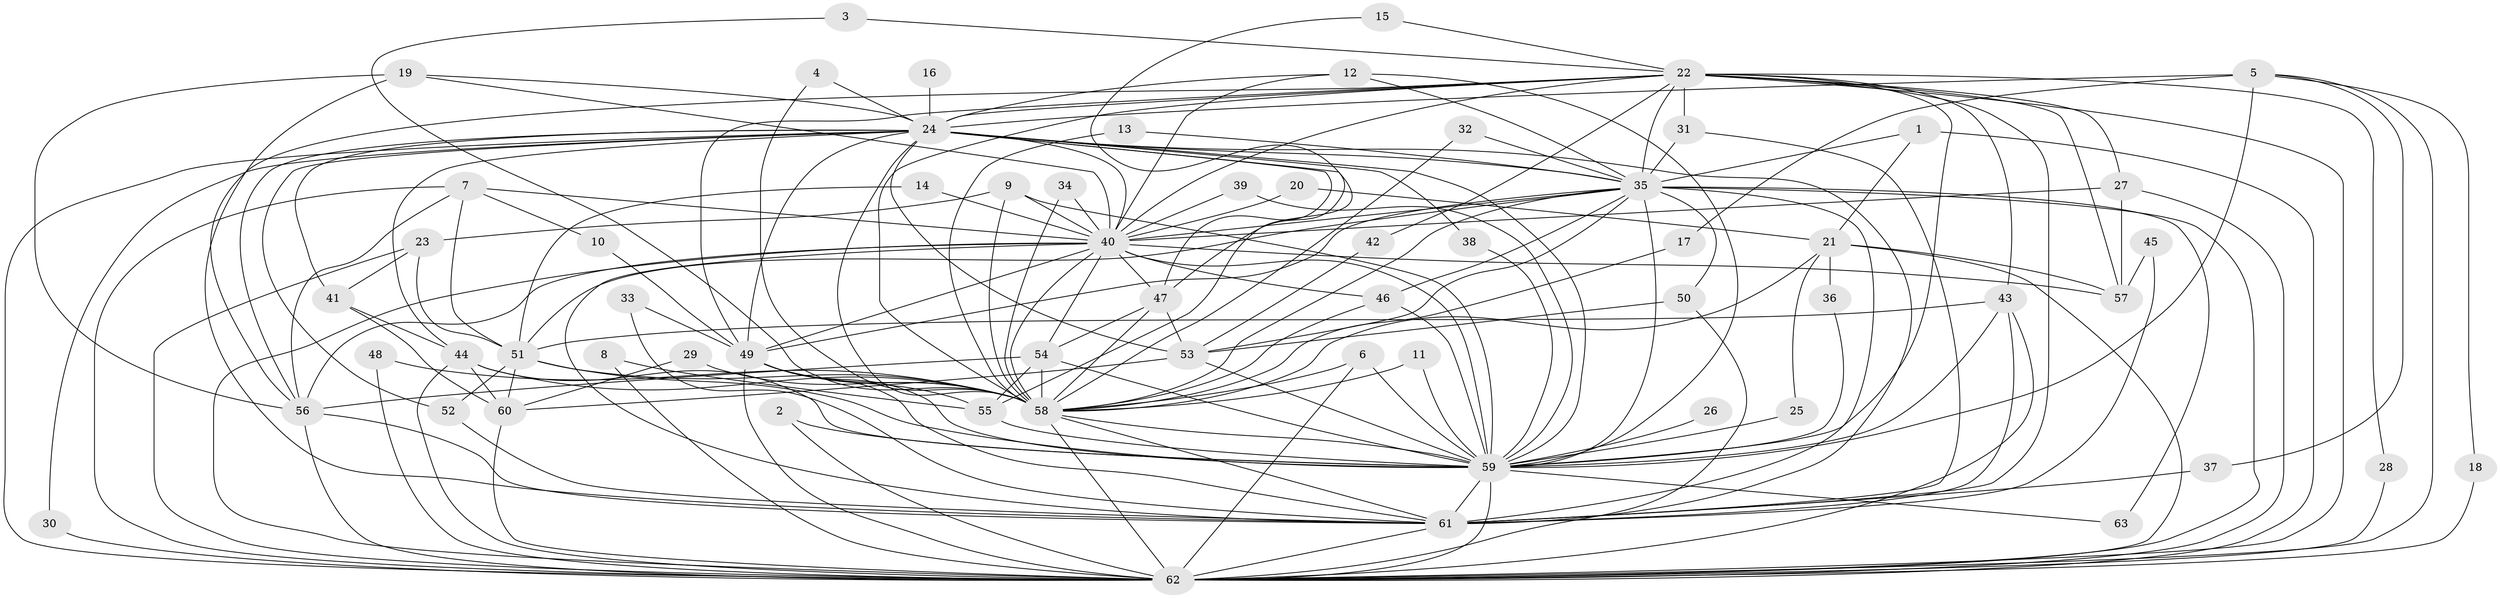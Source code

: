 // original degree distribution, {22: 0.016, 27: 0.008, 14: 0.008, 26: 0.008, 19: 0.008, 20: 0.008, 23: 0.008, 21: 0.008, 29: 0.008, 3: 0.16, 5: 0.08, 6: 0.008, 2: 0.544, 4: 0.104, 7: 0.016, 9: 0.008}
// Generated by graph-tools (version 1.1) at 2025/49/03/09/25 03:49:36]
// undirected, 63 vertices, 182 edges
graph export_dot {
graph [start="1"]
  node [color=gray90,style=filled];
  1;
  2;
  3;
  4;
  5;
  6;
  7;
  8;
  9;
  10;
  11;
  12;
  13;
  14;
  15;
  16;
  17;
  18;
  19;
  20;
  21;
  22;
  23;
  24;
  25;
  26;
  27;
  28;
  29;
  30;
  31;
  32;
  33;
  34;
  35;
  36;
  37;
  38;
  39;
  40;
  41;
  42;
  43;
  44;
  45;
  46;
  47;
  48;
  49;
  50;
  51;
  52;
  53;
  54;
  55;
  56;
  57;
  58;
  59;
  60;
  61;
  62;
  63;
  1 -- 21 [weight=1.0];
  1 -- 35 [weight=1.0];
  1 -- 62 [weight=1.0];
  2 -- 59 [weight=1.0];
  2 -- 62 [weight=1.0];
  3 -- 22 [weight=1.0];
  3 -- 58 [weight=1.0];
  4 -- 24 [weight=1.0];
  4 -- 58 [weight=1.0];
  5 -- 17 [weight=1.0];
  5 -- 18 [weight=1.0];
  5 -- 24 [weight=2.0];
  5 -- 37 [weight=1.0];
  5 -- 59 [weight=1.0];
  5 -- 62 [weight=1.0];
  6 -- 58 [weight=1.0];
  6 -- 59 [weight=1.0];
  6 -- 62 [weight=1.0];
  7 -- 10 [weight=1.0];
  7 -- 40 [weight=1.0];
  7 -- 51 [weight=1.0];
  7 -- 56 [weight=1.0];
  7 -- 62 [weight=1.0];
  8 -- 55 [weight=1.0];
  8 -- 62 [weight=1.0];
  9 -- 23 [weight=1.0];
  9 -- 40 [weight=1.0];
  9 -- 58 [weight=1.0];
  9 -- 59 [weight=1.0];
  10 -- 49 [weight=1.0];
  11 -- 58 [weight=1.0];
  11 -- 59 [weight=1.0];
  12 -- 24 [weight=1.0];
  12 -- 35 [weight=1.0];
  12 -- 40 [weight=1.0];
  12 -- 59 [weight=1.0];
  13 -- 35 [weight=1.0];
  13 -- 58 [weight=1.0];
  14 -- 40 [weight=1.0];
  14 -- 51 [weight=1.0];
  15 -- 22 [weight=1.0];
  15 -- 47 [weight=1.0];
  16 -- 24 [weight=1.0];
  17 -- 58 [weight=1.0];
  18 -- 62 [weight=1.0];
  19 -- 24 [weight=1.0];
  19 -- 40 [weight=1.0];
  19 -- 56 [weight=1.0];
  19 -- 61 [weight=1.0];
  20 -- 21 [weight=1.0];
  20 -- 40 [weight=1.0];
  21 -- 25 [weight=1.0];
  21 -- 36 [weight=1.0];
  21 -- 57 [weight=1.0];
  21 -- 58 [weight=1.0];
  21 -- 62 [weight=1.0];
  22 -- 24 [weight=1.0];
  22 -- 27 [weight=1.0];
  22 -- 28 [weight=1.0];
  22 -- 31 [weight=1.0];
  22 -- 35 [weight=1.0];
  22 -- 40 [weight=2.0];
  22 -- 42 [weight=1.0];
  22 -- 43 [weight=1.0];
  22 -- 49 [weight=1.0];
  22 -- 56 [weight=1.0];
  22 -- 57 [weight=1.0];
  22 -- 58 [weight=1.0];
  22 -- 59 [weight=2.0];
  22 -- 61 [weight=3.0];
  22 -- 62 [weight=1.0];
  23 -- 41 [weight=1.0];
  23 -- 51 [weight=1.0];
  23 -- 62 [weight=1.0];
  24 -- 30 [weight=1.0];
  24 -- 35 [weight=1.0];
  24 -- 38 [weight=1.0];
  24 -- 40 [weight=1.0];
  24 -- 41 [weight=1.0];
  24 -- 44 [weight=1.0];
  24 -- 47 [weight=1.0];
  24 -- 49 [weight=2.0];
  24 -- 52 [weight=1.0];
  24 -- 53 [weight=1.0];
  24 -- 55 [weight=1.0];
  24 -- 56 [weight=1.0];
  24 -- 58 [weight=1.0];
  24 -- 59 [weight=2.0];
  24 -- 61 [weight=2.0];
  24 -- 62 [weight=2.0];
  25 -- 59 [weight=1.0];
  26 -- 59 [weight=1.0];
  27 -- 40 [weight=1.0];
  27 -- 57 [weight=1.0];
  27 -- 62 [weight=1.0];
  28 -- 62 [weight=1.0];
  29 -- 58 [weight=1.0];
  29 -- 60 [weight=1.0];
  30 -- 62 [weight=1.0];
  31 -- 35 [weight=1.0];
  31 -- 61 [weight=1.0];
  32 -- 35 [weight=1.0];
  32 -- 58 [weight=1.0];
  33 -- 49 [weight=1.0];
  33 -- 61 [weight=1.0];
  34 -- 40 [weight=1.0];
  34 -- 58 [weight=1.0];
  35 -- 40 [weight=1.0];
  35 -- 46 [weight=1.0];
  35 -- 49 [weight=1.0];
  35 -- 50 [weight=1.0];
  35 -- 51 [weight=1.0];
  35 -- 53 [weight=1.0];
  35 -- 58 [weight=2.0];
  35 -- 59 [weight=2.0];
  35 -- 61 [weight=1.0];
  35 -- 62 [weight=1.0];
  35 -- 63 [weight=1.0];
  36 -- 59 [weight=1.0];
  37 -- 61 [weight=1.0];
  38 -- 59 [weight=1.0];
  39 -- 40 [weight=1.0];
  39 -- 59 [weight=1.0];
  40 -- 46 [weight=1.0];
  40 -- 47 [weight=2.0];
  40 -- 49 [weight=1.0];
  40 -- 54 [weight=1.0];
  40 -- 56 [weight=1.0];
  40 -- 57 [weight=1.0];
  40 -- 58 [weight=2.0];
  40 -- 59 [weight=3.0];
  40 -- 61 [weight=2.0];
  40 -- 62 [weight=1.0];
  41 -- 44 [weight=1.0];
  41 -- 60 [weight=1.0];
  42 -- 53 [weight=1.0];
  43 -- 51 [weight=1.0];
  43 -- 59 [weight=1.0];
  43 -- 61 [weight=1.0];
  43 -- 62 [weight=1.0];
  44 -- 58 [weight=1.0];
  44 -- 59 [weight=1.0];
  44 -- 60 [weight=1.0];
  44 -- 62 [weight=1.0];
  45 -- 57 [weight=1.0];
  45 -- 61 [weight=1.0];
  46 -- 58 [weight=1.0];
  46 -- 59 [weight=1.0];
  47 -- 53 [weight=1.0];
  47 -- 54 [weight=1.0];
  47 -- 58 [weight=1.0];
  48 -- 58 [weight=1.0];
  48 -- 62 [weight=1.0];
  49 -- 55 [weight=1.0];
  49 -- 58 [weight=2.0];
  49 -- 59 [weight=2.0];
  49 -- 61 [weight=2.0];
  49 -- 62 [weight=1.0];
  50 -- 53 [weight=1.0];
  50 -- 62 [weight=1.0];
  51 -- 52 [weight=1.0];
  51 -- 58 [weight=1.0];
  51 -- 59 [weight=1.0];
  51 -- 60 [weight=1.0];
  52 -- 61 [weight=1.0];
  53 -- 59 [weight=1.0];
  53 -- 60 [weight=1.0];
  54 -- 55 [weight=1.0];
  54 -- 56 [weight=1.0];
  54 -- 58 [weight=1.0];
  54 -- 59 [weight=1.0];
  55 -- 59 [weight=1.0];
  56 -- 61 [weight=1.0];
  56 -- 62 [weight=1.0];
  58 -- 59 [weight=2.0];
  58 -- 61 [weight=1.0];
  58 -- 62 [weight=1.0];
  59 -- 61 [weight=3.0];
  59 -- 62 [weight=2.0];
  59 -- 63 [weight=1.0];
  60 -- 62 [weight=1.0];
  61 -- 62 [weight=1.0];
}
